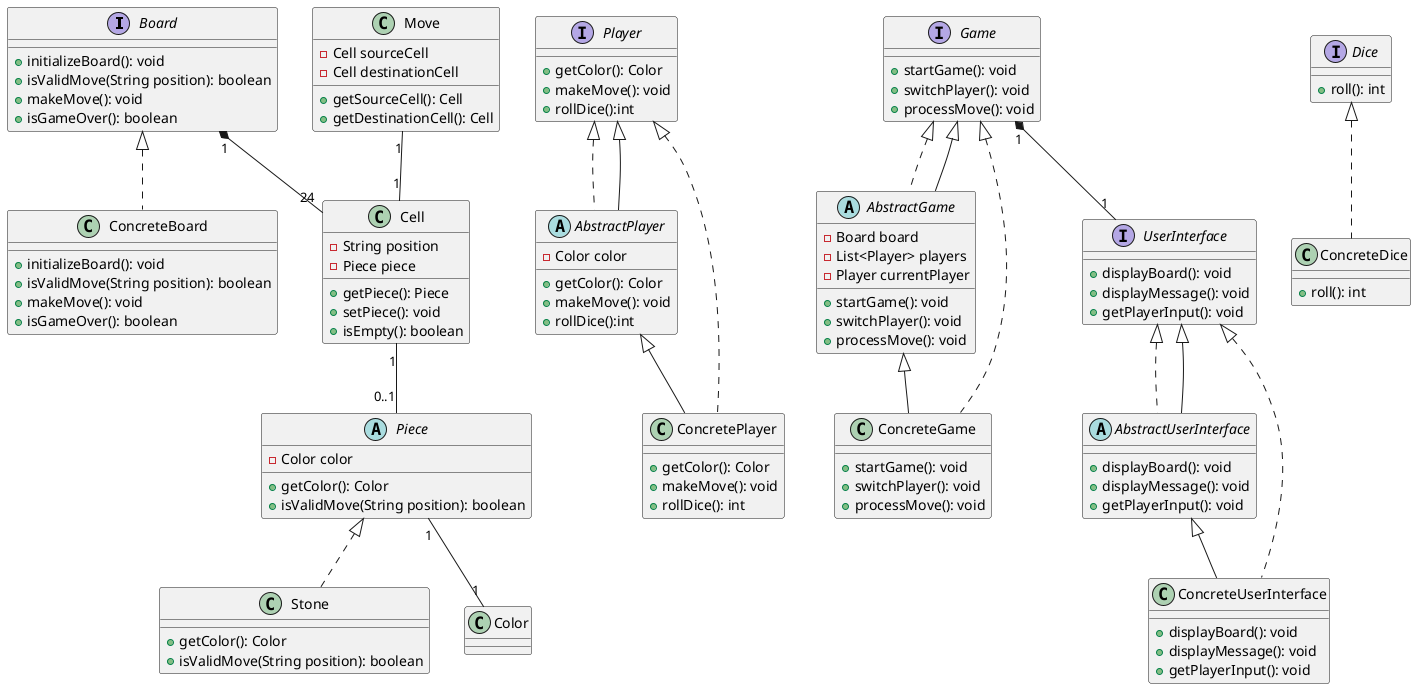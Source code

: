 @startuml

interface Board {
  + initializeBoard(): void
  + isValidMove(String position): boolean
  + makeMove(): void
  + isGameOver(): boolean
}

class ConcreteBoard {
  + initializeBoard(): void
  + isValidMove(String position): boolean
  + makeMove(): void
  + isGameOver(): boolean
}

class Cell {
  - String position
  - Piece piece
  + getPiece(): Piece
  + setPiece(): void
  + isEmpty(): boolean
}

abstract class Piece {
  - Color color
  + getColor(): Color
  + isValidMove(String position): boolean
}

class Stone {
  + getColor(): Color
  + isValidMove(String position): boolean
}

interface Player {
  + getColor(): Color
  + makeMove(): void
  +rollDice():int
}

abstract class AbstractPlayer implements Player {
  - Color color
  + getColor(): Color
  + makeMove(): void
  +rollDice():int
}

class ConcretePlayer extends AbstractPlayer {
  + getColor(): Color
  + makeMove(): void
  + rollDice(): int
}

class Move {
  - Cell sourceCell
  - Cell destinationCell
  + getSourceCell(): Cell
  + getDestinationCell(): Cell
}

interface Game {
  + startGame(): void
  + switchPlayer(): void
  + processMove(): void
}
interface Dice {
  + roll(): int
}

class ConcreteDice implements Dice {
  + roll(): int
}



abstract class AbstractGame implements Game {
  - Board board
  - List<Player> players
  - Player currentPlayer
  + startGame(): void
  + switchPlayer(): void
  + processMove(): void
}

class ConcreteGame extends AbstractGame {
  + startGame(): void
  + switchPlayer(): void
  + processMove(): void
}

interface UserInterface {
  + displayBoard(): void
  + displayMessage(): void
  + getPlayerInput(): void
}

abstract class AbstractUserInterface implements UserInterface {
  + displayBoard(): void
  + displayMessage(): void
  + getPlayerInput(): void
}

class ConcreteUserInterface extends AbstractUserInterface {
  + displayBoard(): void
  + displayMessage(): void
  + getPlayerInput(): void
}

Board <|.. ConcreteBoard
Player <|.. ConcretePlayer
Game <|.. ConcreteGame
UserInterface <|.. ConcreteUserInterface
Player <|-- AbstractPlayer
Game <|-- AbstractGame
UserInterface <|-- AbstractUserInterface

Board "1" *-- "24" Cell
Cell "1" -- "0..1" Piece
Piece <|.. Stone
Piece "1" -- "1" Color
Move "1" -- "1" Cell
Game "1" *-- "1" UserInterface

@enduml
